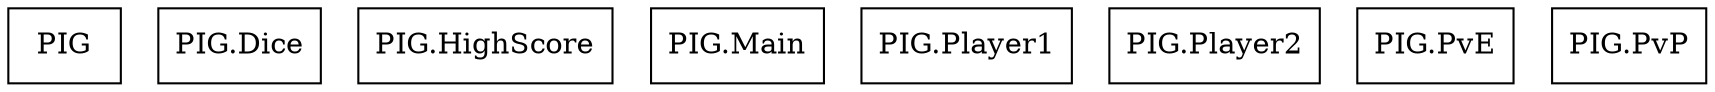 digraph "packages" {
rankdir=BT
charset="utf-8"
"PIG" [color="black", label="PIG", shape="box", style="solid"];
"PIG.Dice" [color="black", label="PIG.Dice", shape="box", style="solid"];
"PIG.HighScore" [color="black", label="PIG.HighScore", shape="box", style="solid"];
"PIG.Main" [color="black", label="PIG.Main", shape="box", style="solid"];
"PIG.Player1" [color="black", label="PIG.Player1", shape="box", style="solid"];
"PIG.Player2" [color="black", label="PIG.Player2", shape="box", style="solid"];
"PIG.PvE" [color="black", label="PIG.PvE", shape="box", style="solid"];
"PIG.PvP" [color="black", label="PIG.PvP", shape="box", style="solid"];
}
